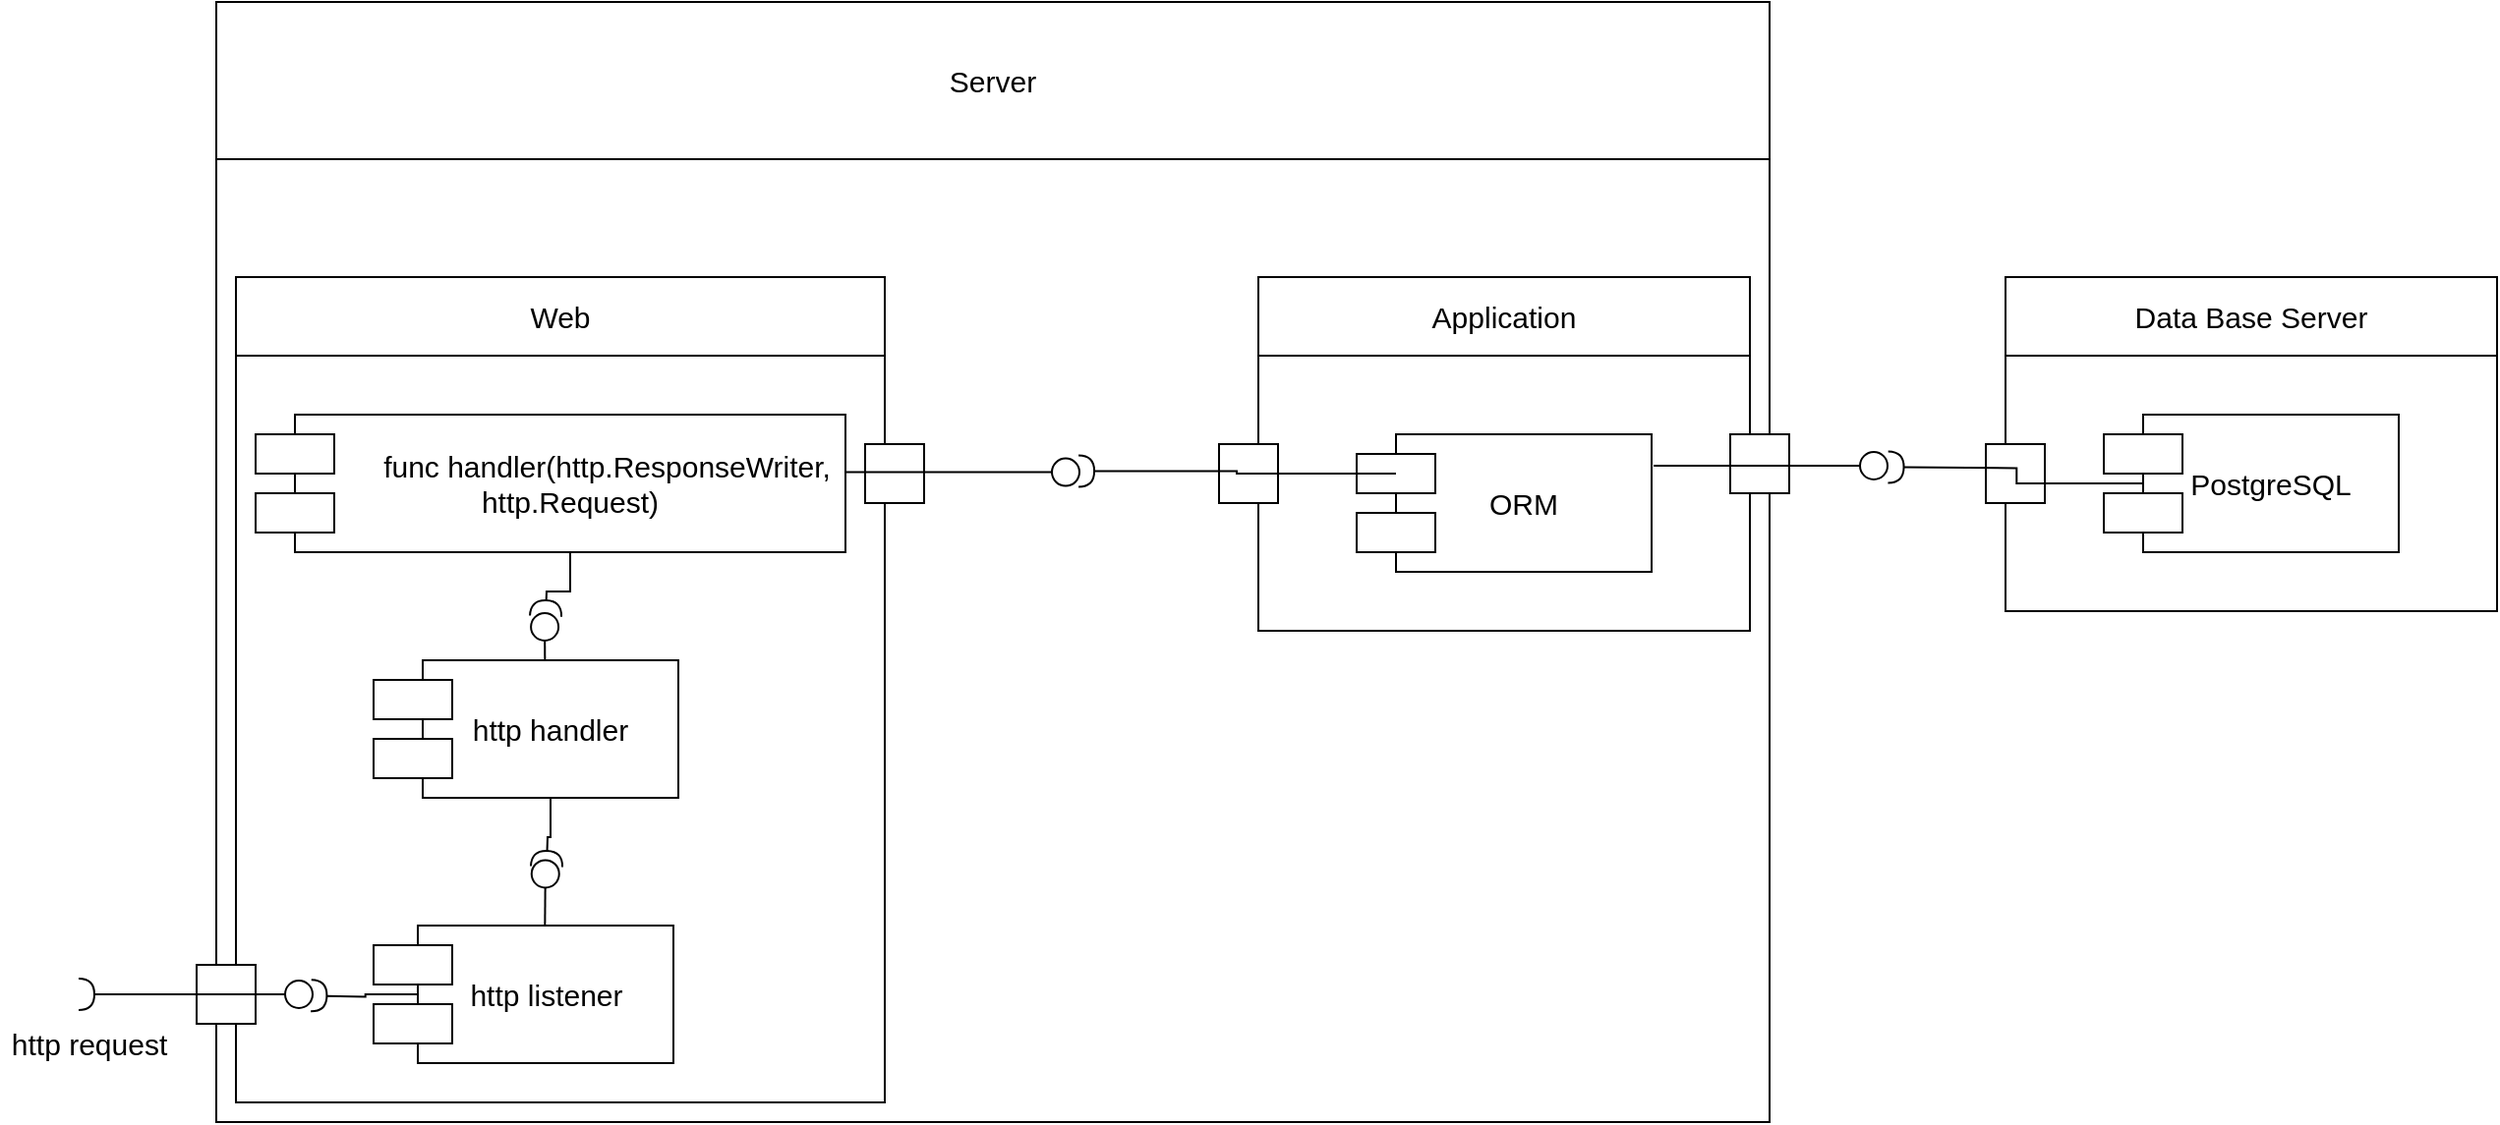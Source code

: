 <mxfile version="16.5.6" type="device"><diagram id="3K0V1ZmtX_tCQt1cf7yf" name="Page-1"><mxGraphModel dx="2249" dy="760" grid="1" gridSize="10" guides="1" tooltips="1" connect="1" arrows="1" fold="1" page="1" pageScale="1" pageWidth="827" pageHeight="1169" math="0" shadow="0"><root><mxCell id="0"/><mxCell id="1" parent="0"/><mxCell id="gpltkB9VHMDS4Phd-GsG-33" value="" style="rounded=0;whiteSpace=wrap;html=1;fontSize=15;" vertex="1" parent="1"><mxGeometry x="70" y="80" width="790" height="570" as="geometry"/></mxCell><mxCell id="gpltkB9VHMDS4Phd-GsG-28" value="" style="rounded=0;whiteSpace=wrap;html=1;fontSize=15;" vertex="1" parent="1"><mxGeometry x="80" y="260" width="330" height="380" as="geometry"/></mxCell><mxCell id="gpltkB9VHMDS4Phd-GsG-30" value="" style="rounded=0;whiteSpace=wrap;html=1;fontSize=15;" vertex="1" parent="1"><mxGeometry x="600" y="260" width="250" height="140" as="geometry"/></mxCell><mxCell id="gpltkB9VHMDS4Phd-GsG-32" value="" style="rounded=0;whiteSpace=wrap;html=1;fontSize=15;" vertex="1" parent="1"><mxGeometry x="980" y="260" width="250" height="130" as="geometry"/></mxCell><mxCell id="gpltkB9VHMDS4Phd-GsG-2" value="Server" style="rounded=0;whiteSpace=wrap;html=1;fontSize=15;" vertex="1" parent="1"><mxGeometry x="70" y="80" width="790" height="80" as="geometry"/></mxCell><mxCell id="gpltkB9VHMDS4Phd-GsG-3" value="Web" style="rounded=0;whiteSpace=wrap;html=1;fontSize=15;" vertex="1" parent="1"><mxGeometry x="80" y="220" width="330" height="40" as="geometry"/></mxCell><mxCell id="gpltkB9VHMDS4Phd-GsG-47" style="edgeStyle=orthogonalEdgeStyle;rounded=0;orthogonalLoop=1;jettySize=auto;html=1;endArrow=halfCircle;endFill=0;fontSize=15;" edge="1" parent="1" source="gpltkB9VHMDS4Phd-GsG-11"><mxGeometry relative="1" as="geometry"><mxPoint x="118.207" y="585.655" as="targetPoint"/></mxGeometry></mxCell><mxCell id="gpltkB9VHMDS4Phd-GsG-11" value="http listener" style="rounded=0;whiteSpace=wrap;html=1;fontSize=15;" vertex="1" parent="1"><mxGeometry x="172.5" y="550" width="130" height="70" as="geometry"/></mxCell><mxCell id="gpltkB9VHMDS4Phd-GsG-12" value="" style="rounded=0;whiteSpace=wrap;html=1;fontSize=15;" vertex="1" parent="1"><mxGeometry x="150" y="560" width="40" height="20" as="geometry"/></mxCell><mxCell id="gpltkB9VHMDS4Phd-GsG-13" value="" style="rounded=0;whiteSpace=wrap;html=1;fontSize=15;" vertex="1" parent="1"><mxGeometry x="150" y="590" width="40" height="20" as="geometry"/></mxCell><mxCell id="gpltkB9VHMDS4Phd-GsG-59" style="edgeStyle=orthogonalEdgeStyle;rounded=0;orthogonalLoop=1;jettySize=auto;html=1;endArrow=halfCircle;endFill=0;fontSize=15;" edge="1" parent="1" source="gpltkB9VHMDS4Phd-GsG-14"><mxGeometry relative="1" as="geometry"><mxPoint x="238" y="520" as="targetPoint"/></mxGeometry></mxCell><mxCell id="gpltkB9VHMDS4Phd-GsG-14" value="http handler" style="rounded=0;whiteSpace=wrap;html=1;fontSize=15;" vertex="1" parent="1"><mxGeometry x="175" y="415" width="130" height="70" as="geometry"/></mxCell><mxCell id="gpltkB9VHMDS4Phd-GsG-15" value="" style="rounded=0;whiteSpace=wrap;html=1;fontSize=15;" vertex="1" parent="1"><mxGeometry x="150" y="425" width="40" height="20" as="geometry"/></mxCell><mxCell id="gpltkB9VHMDS4Phd-GsG-16" value="" style="rounded=0;whiteSpace=wrap;html=1;fontSize=15;" vertex="1" parent="1"><mxGeometry x="150" y="455" width="40" height="20" as="geometry"/></mxCell><mxCell id="gpltkB9VHMDS4Phd-GsG-60" style="edgeStyle=orthogonalEdgeStyle;rounded=0;orthogonalLoop=1;jettySize=auto;html=1;endArrow=halfCircle;endFill=0;fontSize=15;" edge="1" parent="1" source="gpltkB9VHMDS4Phd-GsG-17"><mxGeometry relative="1" as="geometry"><mxPoint x="237.517" y="392.552" as="targetPoint"/></mxGeometry></mxCell><mxCell id="gpltkB9VHMDS4Phd-GsG-17" value="&lt;div style=&quot;font-size: 15px;&quot;&gt;&amp;nbsp;&amp;nbsp;&amp;nbsp;&amp;nbsp;&amp;nbsp;&amp;nbsp;&amp;nbsp;&amp;nbsp; func &lt;span class=&quot;pl-en&quot; style=&quot;font-size: 15px;&quot;&gt;&lt;span class=&quot;pl-token active&quot; style=&quot;font-size: 15px;&quot;&gt;handler(&lt;/span&gt;&lt;/span&gt;&lt;span class=&quot;pl-en&quot; style=&quot;font-size: 15px;&quot;&gt;&lt;span class=&quot;pl-token active&quot; style=&quot;font-size: 15px;&quot;&gt;http.&lt;span class=&quot;pl-smi&quot; style=&quot;font-size: 15px;&quot;&gt;ResponseWriter&lt;/span&gt;, &lt;span class=&quot;pl-c1&quot; style=&quot;font-size: 15px;&quot;&gt;&lt;/span&gt;http.&lt;span class=&quot;pl-smi&quot; style=&quot;font-size: 15px;&quot;&gt;Request&lt;/span&gt;)&lt;/span&gt;&lt;br style=&quot;font-size: 15px;&quot;&gt;&lt;/span&gt;&lt;/div&gt;" style="rounded=0;whiteSpace=wrap;html=1;fontSize=15;" vertex="1" parent="1"><mxGeometry x="110" y="290" width="280" height="70" as="geometry"/></mxCell><mxCell id="gpltkB9VHMDS4Phd-GsG-18" value="" style="rounded=0;whiteSpace=wrap;html=1;fontSize=15;" vertex="1" parent="1"><mxGeometry x="90" y="300" width="40" height="20" as="geometry"/></mxCell><mxCell id="gpltkB9VHMDS4Phd-GsG-19" value="" style="rounded=0;whiteSpace=wrap;html=1;fontSize=15;" vertex="1" parent="1"><mxGeometry x="90" y="330" width="40" height="20" as="geometry"/></mxCell><mxCell id="gpltkB9VHMDS4Phd-GsG-21" value="ORM" style="rounded=0;whiteSpace=wrap;html=1;fontSize=15;" vertex="1" parent="1"><mxGeometry x="670" y="300" width="130" height="70" as="geometry"/></mxCell><mxCell id="gpltkB9VHMDS4Phd-GsG-22" value="" style="rounded=0;whiteSpace=wrap;html=1;fontSize=15;" vertex="1" parent="1"><mxGeometry x="650" y="310" width="40" height="20" as="geometry"/></mxCell><mxCell id="gpltkB9VHMDS4Phd-GsG-23" value="" style="rounded=0;whiteSpace=wrap;html=1;fontSize=15;" vertex="1" parent="1"><mxGeometry x="650" y="340" width="40" height="20" as="geometry"/></mxCell><mxCell id="gpltkB9VHMDS4Phd-GsG-24" value="PostgreSQL" style="rounded=0;whiteSpace=wrap;html=1;fontSize=15;" vertex="1" parent="1"><mxGeometry x="1050" y="290" width="130" height="70" as="geometry"/></mxCell><mxCell id="gpltkB9VHMDS4Phd-GsG-25" value="" style="rounded=0;whiteSpace=wrap;html=1;fontSize=15;" vertex="1" parent="1"><mxGeometry x="1030" y="300" width="40" height="20" as="geometry"/></mxCell><mxCell id="gpltkB9VHMDS4Phd-GsG-26" value="" style="rounded=0;whiteSpace=wrap;html=1;fontSize=15;" vertex="1" parent="1"><mxGeometry x="1030" y="330" width="40" height="20" as="geometry"/></mxCell><mxCell id="gpltkB9VHMDS4Phd-GsG-29" value="Application" style="rounded=0;whiteSpace=wrap;html=1;fontSize=15;" vertex="1" parent="1"><mxGeometry x="600" y="220" width="250" height="40" as="geometry"/></mxCell><mxCell id="gpltkB9VHMDS4Phd-GsG-31" value="Data Base Server" style="rounded=0;whiteSpace=wrap;html=1;fontSize=15;" vertex="1" parent="1"><mxGeometry x="980" y="220" width="250" height="40" as="geometry"/></mxCell><mxCell id="gpltkB9VHMDS4Phd-GsG-41" value="" style="whiteSpace=wrap;html=1;aspect=fixed;fontSize=15;" vertex="1" parent="1"><mxGeometry x="60" y="570" width="30" height="30" as="geometry"/></mxCell><mxCell id="gpltkB9VHMDS4Phd-GsG-43" value="" style="whiteSpace=wrap;html=1;aspect=fixed;fontSize=15;" vertex="1" parent="1"><mxGeometry x="400" y="305" width="30" height="30" as="geometry"/></mxCell><mxCell id="gpltkB9VHMDS4Phd-GsG-44" value="" style="whiteSpace=wrap;html=1;aspect=fixed;fontSize=15;" vertex="1" parent="1"><mxGeometry x="580" y="305" width="30" height="30" as="geometry"/></mxCell><mxCell id="gpltkB9VHMDS4Phd-GsG-45" value="" style="whiteSpace=wrap;html=1;aspect=fixed;fontSize=15;" vertex="1" parent="1"><mxGeometry x="840" y="300" width="30" height="30" as="geometry"/></mxCell><mxCell id="gpltkB9VHMDS4Phd-GsG-46" value="" style="whiteSpace=wrap;html=1;aspect=fixed;fontSize=15;" vertex="1" parent="1"><mxGeometry x="970" y="305" width="30" height="30" as="geometry"/></mxCell><mxCell id="gpltkB9VHMDS4Phd-GsG-48" value="" style="endArrow=circle;html=1;rounded=0;endFill=0;fontSize=15;startArrow=halfCircle;startFill=0;" edge="1" parent="1"><mxGeometry width="50" height="50" relative="1" as="geometry"><mxPoint y="585" as="sourcePoint"/><mxPoint x="120" y="585" as="targetPoint"/></mxGeometry></mxCell><mxCell id="gpltkB9VHMDS4Phd-GsG-49" value="" style="endArrow=circle;html=1;rounded=0;endFill=0;fontSize=15;" edge="1" parent="1"><mxGeometry width="50" height="50" relative="1" as="geometry"><mxPoint x="390" y="319.31" as="sourcePoint"/><mxPoint x="510" y="319.31" as="targetPoint"/></mxGeometry></mxCell><mxCell id="gpltkB9VHMDS4Phd-GsG-55" value="" style="endArrow=circle;html=1;rounded=0;endFill=0;exitX=0.444;exitY=0.004;exitDx=0;exitDy=0;exitPerimeter=0;fontSize=15;" edge="1" parent="1"><mxGeometry width="50" height="50" relative="1" as="geometry"><mxPoint x="237.16" y="550" as="sourcePoint"/><mxPoint x="237.44" y="515.72" as="targetPoint"/></mxGeometry></mxCell><mxCell id="gpltkB9VHMDS4Phd-GsG-56" value="" style="endArrow=circle;html=1;rounded=0;endFill=0;exitX=0.444;exitY=0.004;exitDx=0;exitDy=0;exitPerimeter=0;fontSize=15;" edge="1" parent="1"><mxGeometry width="50" height="50" relative="1" as="geometry"><mxPoint x="237.16" y="415" as="sourcePoint"/><mxPoint x="237" y="390" as="targetPoint"/></mxGeometry></mxCell><mxCell id="gpltkB9VHMDS4Phd-GsG-61" style="edgeStyle=orthogonalEdgeStyle;rounded=0;orthogonalLoop=1;jettySize=auto;html=1;endArrow=halfCircle;endFill=0;fontSize=15;" edge="1" parent="1" source="gpltkB9VHMDS4Phd-GsG-21"><mxGeometry relative="1" as="geometry"><mxPoint x="508.552" y="318.759" as="targetPoint"/><Array as="points"><mxPoint x="589" y="320"/><mxPoint x="589" y="319"/></Array></mxGeometry></mxCell><mxCell id="gpltkB9VHMDS4Phd-GsG-62" style="edgeStyle=orthogonalEdgeStyle;rounded=0;orthogonalLoop=1;jettySize=auto;html=1;endArrow=halfCircle;endFill=0;fontSize=15;" edge="1" parent="1" source="gpltkB9VHMDS4Phd-GsG-24"><mxGeometry relative="1" as="geometry"><mxPoint x="920.276" y="316.69" as="targetPoint"/></mxGeometry></mxCell><mxCell id="gpltkB9VHMDS4Phd-GsG-63" value="" style="endArrow=circle;html=1;rounded=0;endFill=0;fontSize=15;" edge="1" parent="1"><mxGeometry width="50" height="50" relative="1" as="geometry"><mxPoint x="801" y="316.0" as="sourcePoint"/><mxPoint x="921" y="316.0" as="targetPoint"/></mxGeometry></mxCell><mxCell id="gpltkB9VHMDS4Phd-GsG-64" value="http request" style="text;html=1;align=center;verticalAlign=middle;resizable=0;points=[];autosize=1;strokeColor=none;fillColor=none;fontSize=15;" vertex="1" parent="1"><mxGeometry x="-40" y="600" width="90" height="20" as="geometry"/></mxCell></root></mxGraphModel></diagram></mxfile>